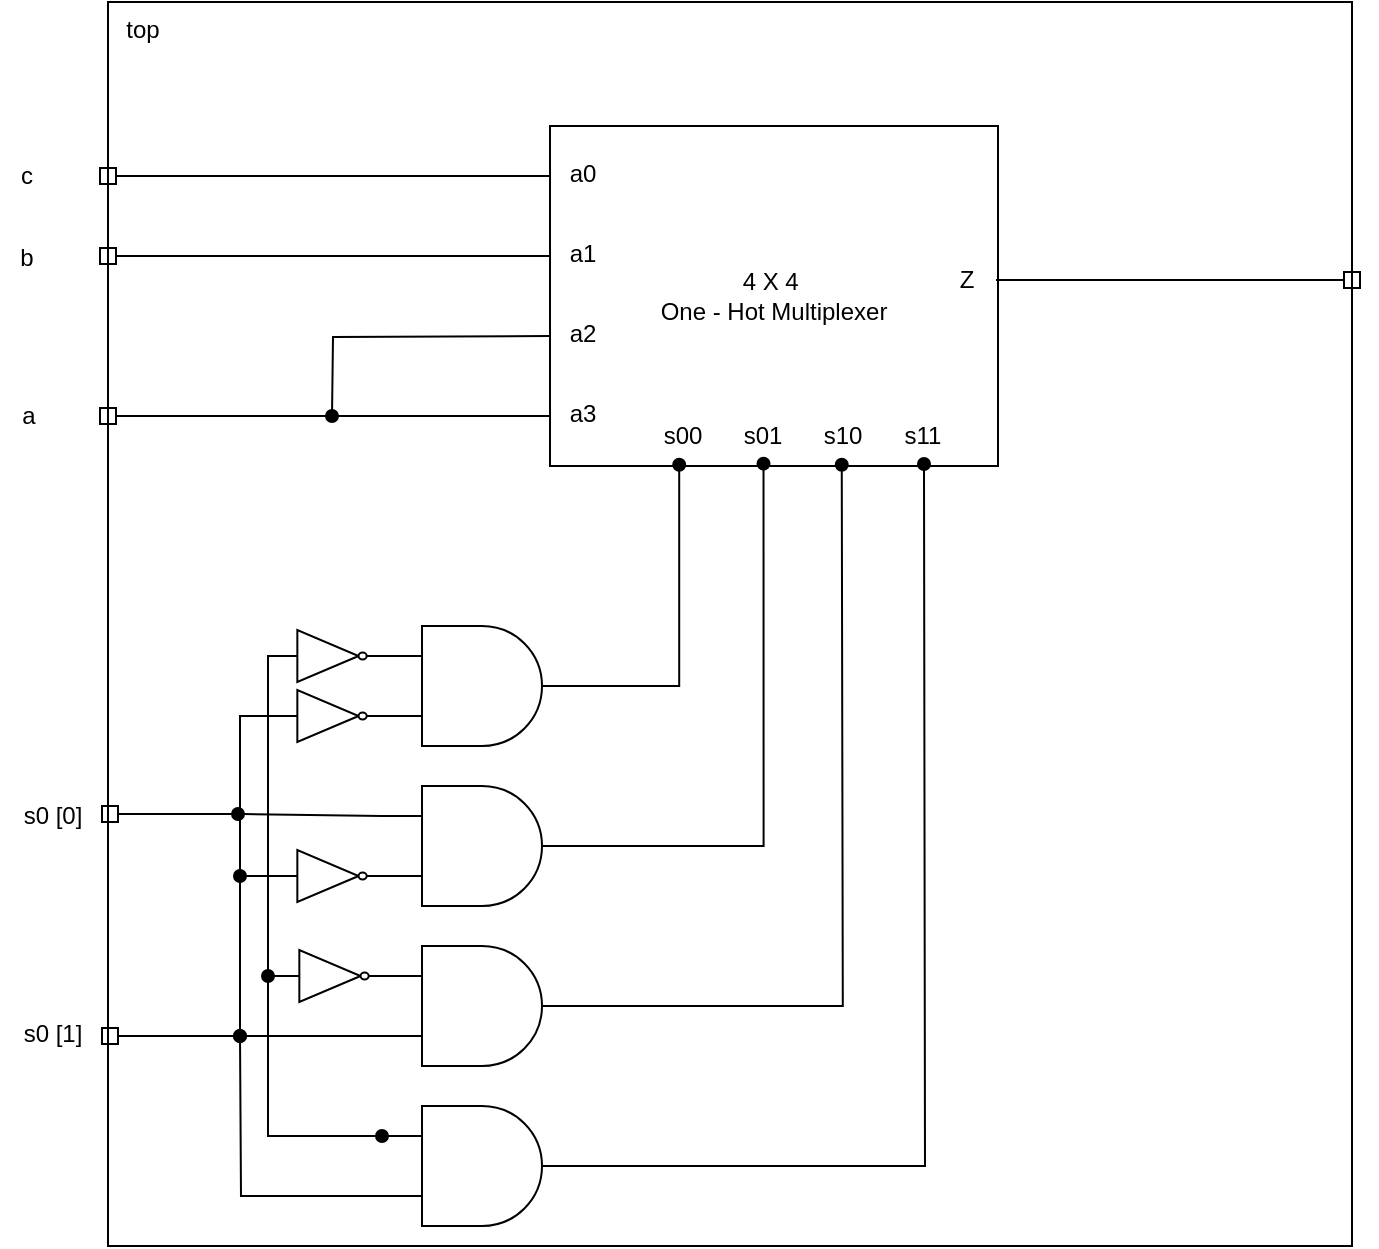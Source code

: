 <mxfile version="26.2.12">
  <diagram name="Page-1" id="7e0a89b8-554c-2b80-1dc8-d5c74ca68de4">
    <mxGraphModel dx="1429" dy="835" grid="1" gridSize="1" guides="1" tooltips="1" connect="1" arrows="1" fold="1" page="1" pageScale="1" pageWidth="1100" pageHeight="850" background="none" math="0" shadow="0">
      <root>
        <mxCell id="0" />
        <mxCell id="1" parent="0" />
        <mxCell id="jg1CKJlf0xm0C-iaP3_J-50" value="" style="whiteSpace=wrap;html=1;aspect=fixed;" vertex="1" parent="1">
          <mxGeometry x="283" y="128" width="622" height="622" as="geometry" />
        </mxCell>
        <mxCell id="jg1CKJlf0xm0C-iaP3_J-1" value="4 X 4&amp;nbsp;&lt;div&gt;One - Hot Multiplexer&lt;/div&gt;" style="rounded=0;whiteSpace=wrap;html=1;" vertex="1" parent="1">
          <mxGeometry x="504" y="190" width="224" height="170" as="geometry" />
        </mxCell>
        <mxCell id="jg1CKJlf0xm0C-iaP3_J-2" value="a0" style="text;html=1;align=center;verticalAlign=middle;resizable=0;points=[];autosize=1;strokeColor=none;fillColor=none;" vertex="1" parent="1">
          <mxGeometry x="504" y="200" width="32" height="27" as="geometry" />
        </mxCell>
        <mxCell id="jg1CKJlf0xm0C-iaP3_J-3" value="a1" style="text;html=1;align=center;verticalAlign=middle;resizable=0;points=[];autosize=1;strokeColor=none;fillColor=none;" vertex="1" parent="1">
          <mxGeometry x="504" y="240" width="32" height="27" as="geometry" />
        </mxCell>
        <mxCell id="jg1CKJlf0xm0C-iaP3_J-4" value="a2" style="text;html=1;align=center;verticalAlign=middle;resizable=0;points=[];autosize=1;strokeColor=none;fillColor=none;" vertex="1" parent="1">
          <mxGeometry x="504" y="280" width="32" height="27" as="geometry" />
        </mxCell>
        <mxCell id="jg1CKJlf0xm0C-iaP3_J-5" value="a3" style="text;html=1;align=center;verticalAlign=middle;resizable=0;points=[];autosize=1;strokeColor=none;fillColor=none;" vertex="1" parent="1">
          <mxGeometry x="504" y="320" width="32" height="27" as="geometry" />
        </mxCell>
        <mxCell id="jg1CKJlf0xm0C-iaP3_J-49" style="rounded=0;orthogonalLoop=1;jettySize=auto;html=1;endArrow=box;endFill=0;" edge="1" parent="1" source="jg1CKJlf0xm0C-iaP3_J-7">
          <mxGeometry relative="1" as="geometry">
            <mxPoint x="909.0" y="267" as="targetPoint" />
          </mxGeometry>
        </mxCell>
        <mxCell id="jg1CKJlf0xm0C-iaP3_J-7" value="Z" style="text;html=1;align=center;verticalAlign=middle;resizable=0;points=[];autosize=1;strokeColor=none;fillColor=none;" vertex="1" parent="1">
          <mxGeometry x="697" y="252" width="30" height="30" as="geometry" />
        </mxCell>
        <mxCell id="jg1CKJlf0xm0C-iaP3_J-8" value="s00" style="text;html=1;align=center;verticalAlign=middle;resizable=0;points=[];autosize=1;strokeColor=none;fillColor=none;" vertex="1" parent="1">
          <mxGeometry x="550" y="330" width="40" height="30" as="geometry" />
        </mxCell>
        <mxCell id="jg1CKJlf0xm0C-iaP3_J-9" value="s01" style="text;html=1;align=center;verticalAlign=middle;resizable=0;points=[];autosize=1;strokeColor=none;fillColor=none;" vertex="1" parent="1">
          <mxGeometry x="590" y="330" width="40" height="30" as="geometry" />
        </mxCell>
        <mxCell id="jg1CKJlf0xm0C-iaP3_J-10" value="s10" style="text;html=1;align=center;verticalAlign=middle;resizable=0;points=[];autosize=1;strokeColor=none;fillColor=none;" vertex="1" parent="1">
          <mxGeometry x="630" y="330" width="40" height="30" as="geometry" />
        </mxCell>
        <mxCell id="jg1CKJlf0xm0C-iaP3_J-11" value="s11" style="text;html=1;align=center;verticalAlign=middle;resizable=0;points=[];autosize=1;strokeColor=none;fillColor=none;" vertex="1" parent="1">
          <mxGeometry x="670" y="330" width="40" height="30" as="geometry" />
        </mxCell>
        <mxCell id="jg1CKJlf0xm0C-iaP3_J-12" value="" style="verticalLabelPosition=bottom;shadow=0;dashed=0;align=center;html=1;verticalAlign=top;shape=mxgraph.electrical.logic_gates.logic_gate;operation=and;" vertex="1" parent="1">
          <mxGeometry x="420" y="440" width="100" height="60" as="geometry" />
        </mxCell>
        <mxCell id="jg1CKJlf0xm0C-iaP3_J-28" style="rounded=0;orthogonalLoop=1;jettySize=auto;html=1;endArrow=box;endFill=0;" edge="1" parent="1">
          <mxGeometry relative="1" as="geometry">
            <mxPoint x="280" y="534" as="targetPoint" />
            <mxPoint x="349" y="534" as="sourcePoint" />
          </mxGeometry>
        </mxCell>
        <mxCell id="jg1CKJlf0xm0C-iaP3_J-38" style="rounded=0;orthogonalLoop=1;jettySize=auto;html=1;exitX=0;exitY=0.25;exitDx=0;exitDy=0;exitPerimeter=0;endArrow=oval;endFill=1;" edge="1" parent="1" source="jg1CKJlf0xm0C-iaP3_J-13">
          <mxGeometry relative="1" as="geometry">
            <mxPoint x="348" y="534" as="targetPoint" />
          </mxGeometry>
        </mxCell>
        <mxCell id="jg1CKJlf0xm0C-iaP3_J-13" value="" style="verticalLabelPosition=bottom;shadow=0;dashed=0;align=center;html=1;verticalAlign=top;shape=mxgraph.electrical.logic_gates.logic_gate;operation=and;" vertex="1" parent="1">
          <mxGeometry x="420" y="520" width="100" height="60" as="geometry" />
        </mxCell>
        <mxCell id="jg1CKJlf0xm0C-iaP3_J-24" style="edgeStyle=orthogonalEdgeStyle;rounded=0;orthogonalLoop=1;jettySize=auto;html=1;exitX=0;exitY=0.75;exitDx=0;exitDy=0;exitPerimeter=0;endArrow=box;endFill=0;" edge="1" parent="1" source="jg1CKJlf0xm0C-iaP3_J-14">
          <mxGeometry relative="1" as="geometry">
            <mxPoint x="280" y="644.944" as="targetPoint" />
          </mxGeometry>
        </mxCell>
        <mxCell id="jg1CKJlf0xm0C-iaP3_J-14" value="" style="verticalLabelPosition=bottom;shadow=0;dashed=0;align=center;html=1;verticalAlign=top;shape=mxgraph.electrical.logic_gates.logic_gate;operation=and;" vertex="1" parent="1">
          <mxGeometry x="420" y="600" width="100" height="60" as="geometry" />
        </mxCell>
        <mxCell id="jg1CKJlf0xm0C-iaP3_J-25" style="edgeStyle=orthogonalEdgeStyle;rounded=0;orthogonalLoop=1;jettySize=auto;html=1;exitX=0;exitY=0.75;exitDx=0;exitDy=0;exitPerimeter=0;endArrow=oval;startFill=0;endFill=1;" edge="1" parent="1" source="jg1CKJlf0xm0C-iaP3_J-15">
          <mxGeometry relative="1" as="geometry">
            <mxPoint x="349" y="645" as="targetPoint" />
            <mxPoint x="419" y="725" as="sourcePoint" />
          </mxGeometry>
        </mxCell>
        <mxCell id="jg1CKJlf0xm0C-iaP3_J-15" value="" style="verticalLabelPosition=bottom;shadow=0;dashed=0;align=center;html=1;verticalAlign=top;shape=mxgraph.electrical.logic_gates.logic_gate;operation=and;" vertex="1" parent="1">
          <mxGeometry x="420" y="680" width="100" height="60" as="geometry" />
        </mxCell>
        <mxCell id="jg1CKJlf0xm0C-iaP3_J-16" style="edgeStyle=orthogonalEdgeStyle;rounded=0;orthogonalLoop=1;jettySize=auto;html=1;exitX=1;exitY=0.5;exitDx=0;exitDy=0;exitPerimeter=0;entryX=0.465;entryY=0.978;entryDx=0;entryDy=0;entryPerimeter=0;endArrow=oval;endFill=1;" edge="1" parent="1" source="jg1CKJlf0xm0C-iaP3_J-12" target="jg1CKJlf0xm0C-iaP3_J-8">
          <mxGeometry relative="1" as="geometry" />
        </mxCell>
        <mxCell id="jg1CKJlf0xm0C-iaP3_J-17" style="edgeStyle=orthogonalEdgeStyle;rounded=0;orthogonalLoop=1;jettySize=auto;html=1;exitX=1;exitY=0.5;exitDx=0;exitDy=0;exitPerimeter=0;entryX=0.519;entryY=0.961;entryDx=0;entryDy=0;entryPerimeter=0;endArrow=oval;endFill=1;" edge="1" parent="1" source="jg1CKJlf0xm0C-iaP3_J-13" target="jg1CKJlf0xm0C-iaP3_J-9">
          <mxGeometry relative="1" as="geometry" />
        </mxCell>
        <mxCell id="jg1CKJlf0xm0C-iaP3_J-18" style="edgeStyle=orthogonalEdgeStyle;rounded=0;orthogonalLoop=1;jettySize=auto;html=1;exitX=1;exitY=0.5;exitDx=0;exitDy=0;exitPerimeter=0;entryX=0.497;entryY=1.046;entryDx=0;entryDy=0;entryPerimeter=0;endArrow=oval;endFill=1;" edge="1" parent="1" source="jg1CKJlf0xm0C-iaP3_J-14">
          <mxGeometry relative="1" as="geometry">
            <mxPoint x="520" y="628" as="sourcePoint" />
            <mxPoint x="649.88" y="359.38" as="targetPoint" />
          </mxGeometry>
        </mxCell>
        <mxCell id="jg1CKJlf0xm0C-iaP3_J-19" style="edgeStyle=orthogonalEdgeStyle;rounded=0;orthogonalLoop=1;jettySize=auto;html=1;exitX=1;exitY=0.5;exitDx=0;exitDy=0;exitPerimeter=0;endArrow=oval;endFill=1;" edge="1" parent="1" source="jg1CKJlf0xm0C-iaP3_J-15">
          <mxGeometry relative="1" as="geometry">
            <mxPoint x="520" y="706" as="sourcePoint" />
            <mxPoint x="691" y="359" as="targetPoint" />
          </mxGeometry>
        </mxCell>
        <mxCell id="jg1CKJlf0xm0C-iaP3_J-27" style="edgeStyle=orthogonalEdgeStyle;rounded=0;orthogonalLoop=1;jettySize=auto;html=1;exitX=0;exitY=0.5;exitDx=0;exitDy=0;exitPerimeter=0;endArrow=oval;startFill=0;endFill=1;" edge="1" parent="1" source="jg1CKJlf0xm0C-iaP3_J-20">
          <mxGeometry relative="1" as="geometry">
            <mxPoint x="349" y="565" as="targetPoint" />
          </mxGeometry>
        </mxCell>
        <mxCell id="jg1CKJlf0xm0C-iaP3_J-20" value="" style="verticalLabelPosition=bottom;shadow=0;dashed=0;align=center;html=1;verticalAlign=top;shape=mxgraph.electrical.logic_gates.inverter_2" vertex="1" parent="1">
          <mxGeometry x="369" y="472" width="51" height="26" as="geometry" />
        </mxCell>
        <mxCell id="jg1CKJlf0xm0C-iaP3_J-21" value="" style="verticalLabelPosition=bottom;shadow=0;dashed=0;align=center;html=1;verticalAlign=top;shape=mxgraph.electrical.logic_gates.inverter_2" vertex="1" parent="1">
          <mxGeometry x="369" y="442" width="51" height="26" as="geometry" />
        </mxCell>
        <mxCell id="jg1CKJlf0xm0C-iaP3_J-26" style="edgeStyle=orthogonalEdgeStyle;rounded=0;orthogonalLoop=1;jettySize=auto;html=1;exitX=0;exitY=0.5;exitDx=0;exitDy=0;exitPerimeter=0;endArrow=oval;startFill=0;endFill=1;" edge="1" parent="1" source="jg1CKJlf0xm0C-iaP3_J-22">
          <mxGeometry relative="1" as="geometry">
            <mxPoint x="349.0" y="645" as="targetPoint" />
          </mxGeometry>
        </mxCell>
        <mxCell id="jg1CKJlf0xm0C-iaP3_J-22" value="" style="verticalLabelPosition=bottom;shadow=0;dashed=0;align=center;html=1;verticalAlign=top;shape=mxgraph.electrical.logic_gates.inverter_2" vertex="1" parent="1">
          <mxGeometry x="369" y="552" width="51" height="26" as="geometry" />
        </mxCell>
        <mxCell id="jg1CKJlf0xm0C-iaP3_J-33" style="edgeStyle=orthogonalEdgeStyle;rounded=0;orthogonalLoop=1;jettySize=auto;html=1;exitX=0;exitY=0.5;exitDx=0;exitDy=0;exitPerimeter=0;endArrow=oval;startFill=0;endFill=1;" edge="1" parent="1" source="jg1CKJlf0xm0C-iaP3_J-23">
          <mxGeometry relative="1" as="geometry">
            <mxPoint x="363" y="615" as="targetPoint" />
          </mxGeometry>
        </mxCell>
        <mxCell id="jg1CKJlf0xm0C-iaP3_J-23" value="" style="verticalLabelPosition=bottom;shadow=0;dashed=0;align=center;html=1;verticalAlign=top;shape=mxgraph.electrical.logic_gates.inverter_2" vertex="1" parent="1">
          <mxGeometry x="370" y="602" width="51" height="26" as="geometry" />
        </mxCell>
        <mxCell id="jg1CKJlf0xm0C-iaP3_J-32" style="edgeStyle=orthogonalEdgeStyle;rounded=0;orthogonalLoop=1;jettySize=auto;html=1;exitX=0;exitY=0.5;exitDx=0;exitDy=0;exitPerimeter=0;entryX=0;entryY=0.25;entryDx=0;entryDy=0;entryPerimeter=0;endArrow=oval;startFill=0;endFill=1;" edge="1" parent="1" source="jg1CKJlf0xm0C-iaP3_J-21" target="jg1CKJlf0xm0C-iaP3_J-15">
          <mxGeometry relative="1" as="geometry">
            <Array as="points">
              <mxPoint x="363" y="455" />
              <mxPoint x="363" y="695" />
            </Array>
          </mxGeometry>
        </mxCell>
        <mxCell id="jg1CKJlf0xm0C-iaP3_J-39" value="s0 [0]" style="text;html=1;align=center;verticalAlign=middle;resizable=0;points=[];autosize=1;strokeColor=none;fillColor=none;" vertex="1" parent="1">
          <mxGeometry x="231" y="521" width="48" height="27" as="geometry" />
        </mxCell>
        <mxCell id="jg1CKJlf0xm0C-iaP3_J-40" value="s0 [1]" style="text;html=1;align=center;verticalAlign=middle;resizable=0;points=[];autosize=1;strokeColor=none;fillColor=none;" vertex="1" parent="1">
          <mxGeometry x="231" y="630" width="48" height="27" as="geometry" />
        </mxCell>
        <mxCell id="jg1CKJlf0xm0C-iaP3_J-42" style="rounded=0;orthogonalLoop=1;jettySize=auto;html=1;endArrow=oval;endFill=1;edgeStyle=orthogonalEdgeStyle;" edge="1" parent="1">
          <mxGeometry relative="1" as="geometry">
            <mxPoint x="395" y="335" as="targetPoint" />
            <mxPoint x="504" y="295" as="sourcePoint" />
          </mxGeometry>
        </mxCell>
        <mxCell id="jg1CKJlf0xm0C-iaP3_J-43" style="rounded=0;orthogonalLoop=1;jettySize=auto;html=1;endArrow=box;endFill=0;" edge="1" parent="1">
          <mxGeometry relative="1" as="geometry">
            <mxPoint x="279" y="335" as="targetPoint" />
            <mxPoint x="504" y="335" as="sourcePoint" />
          </mxGeometry>
        </mxCell>
        <mxCell id="jg1CKJlf0xm0C-iaP3_J-44" style="rounded=0;orthogonalLoop=1;jettySize=auto;html=1;endArrow=box;endFill=0;" edge="1" parent="1">
          <mxGeometry relative="1" as="geometry">
            <mxPoint x="279" y="215" as="targetPoint" />
            <mxPoint x="504" y="215" as="sourcePoint" />
          </mxGeometry>
        </mxCell>
        <mxCell id="jg1CKJlf0xm0C-iaP3_J-45" style="rounded=0;orthogonalLoop=1;jettySize=auto;html=1;endArrow=box;endFill=0;" edge="1" parent="1">
          <mxGeometry relative="1" as="geometry">
            <mxPoint x="279" y="255" as="targetPoint" />
            <mxPoint x="504" y="255" as="sourcePoint" />
          </mxGeometry>
        </mxCell>
        <mxCell id="jg1CKJlf0xm0C-iaP3_J-46" value="c" style="text;html=1;align=center;verticalAlign=middle;resizable=0;points=[];autosize=1;strokeColor=none;fillColor=none;" vertex="1" parent="1">
          <mxGeometry x="229" y="201" width="25" height="27" as="geometry" />
        </mxCell>
        <mxCell id="jg1CKJlf0xm0C-iaP3_J-47" value="b" style="text;html=1;align=center;verticalAlign=middle;resizable=0;points=[];autosize=1;strokeColor=none;fillColor=none;" vertex="1" parent="1">
          <mxGeometry x="229" y="242" width="26" height="27" as="geometry" />
        </mxCell>
        <mxCell id="jg1CKJlf0xm0C-iaP3_J-48" value="a" style="text;html=1;align=center;verticalAlign=middle;resizable=0;points=[];autosize=1;strokeColor=none;fillColor=none;" vertex="1" parent="1">
          <mxGeometry x="230" y="321" width="26" height="27" as="geometry" />
        </mxCell>
        <mxCell id="jg1CKJlf0xm0C-iaP3_J-51" value="top" style="text;html=1;align=center;verticalAlign=middle;resizable=0;points=[];autosize=1;strokeColor=none;fillColor=none;" vertex="1" parent="1">
          <mxGeometry x="282" y="128" width="36" height="27" as="geometry" />
        </mxCell>
      </root>
    </mxGraphModel>
  </diagram>
</mxfile>
